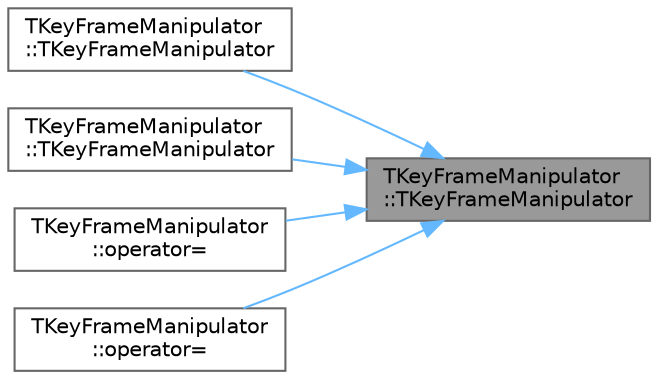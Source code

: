 digraph "TKeyFrameManipulator::TKeyFrameManipulator"
{
 // INTERACTIVE_SVG=YES
 // LATEX_PDF_SIZE
  bgcolor="transparent";
  edge [fontname=Helvetica,fontsize=10,labelfontname=Helvetica,labelfontsize=10];
  node [fontname=Helvetica,fontsize=10,shape=box,height=0.2,width=0.4];
  rankdir="RL";
  Node1 [id="Node000001",label="TKeyFrameManipulator\l::TKeyFrameManipulator",height=0.2,width=0.4,color="gray40", fillcolor="grey60", style="filled", fontcolor="black",tooltip="Construction from an externally owned array of times."];
  Node1 -> Node2 [id="edge1_Node000001_Node000002",dir="back",color="steelblue1",style="solid",tooltip=" "];
  Node2 [id="Node000002",label="TKeyFrameManipulator\l::TKeyFrameManipulator",height=0.2,width=0.4,color="grey40", fillcolor="white", style="filled",URL="$de/d3a/classTKeyFrameManipulator.html#a7c8571c1816d5685d80311bd21770589",tooltip=" "];
  Node1 -> Node3 [id="edge2_Node000001_Node000003",dir="back",color="steelblue1",style="solid",tooltip=" "];
  Node3 [id="Node000003",label="TKeyFrameManipulator\l::TKeyFrameManipulator",height=0.2,width=0.4,color="grey40", fillcolor="white", style="filled",URL="$de/d3a/classTKeyFrameManipulator.html#a0477e22013c2609efcd13ecb75657f99",tooltip=" "];
  Node1 -> Node4 [id="edge3_Node000001_Node000004",dir="back",color="steelblue1",style="solid",tooltip=" "];
  Node4 [id="Node000004",label="TKeyFrameManipulator\l::operator=",height=0.2,width=0.4,color="grey40", fillcolor="white", style="filled",URL="$de/d3a/classTKeyFrameManipulator.html#aff530f4e01ccd2bb85d15ca832b32f64",tooltip=" "];
  Node1 -> Node5 [id="edge4_Node000001_Node000005",dir="back",color="steelblue1",style="solid",tooltip=" "];
  Node5 [id="Node000005",label="TKeyFrameManipulator\l::operator=",height=0.2,width=0.4,color="grey40", fillcolor="white", style="filled",URL="$de/d3a/classTKeyFrameManipulator.html#ab13ea4850a68f80b9d75ecdc9a0798d7",tooltip=" "];
}
